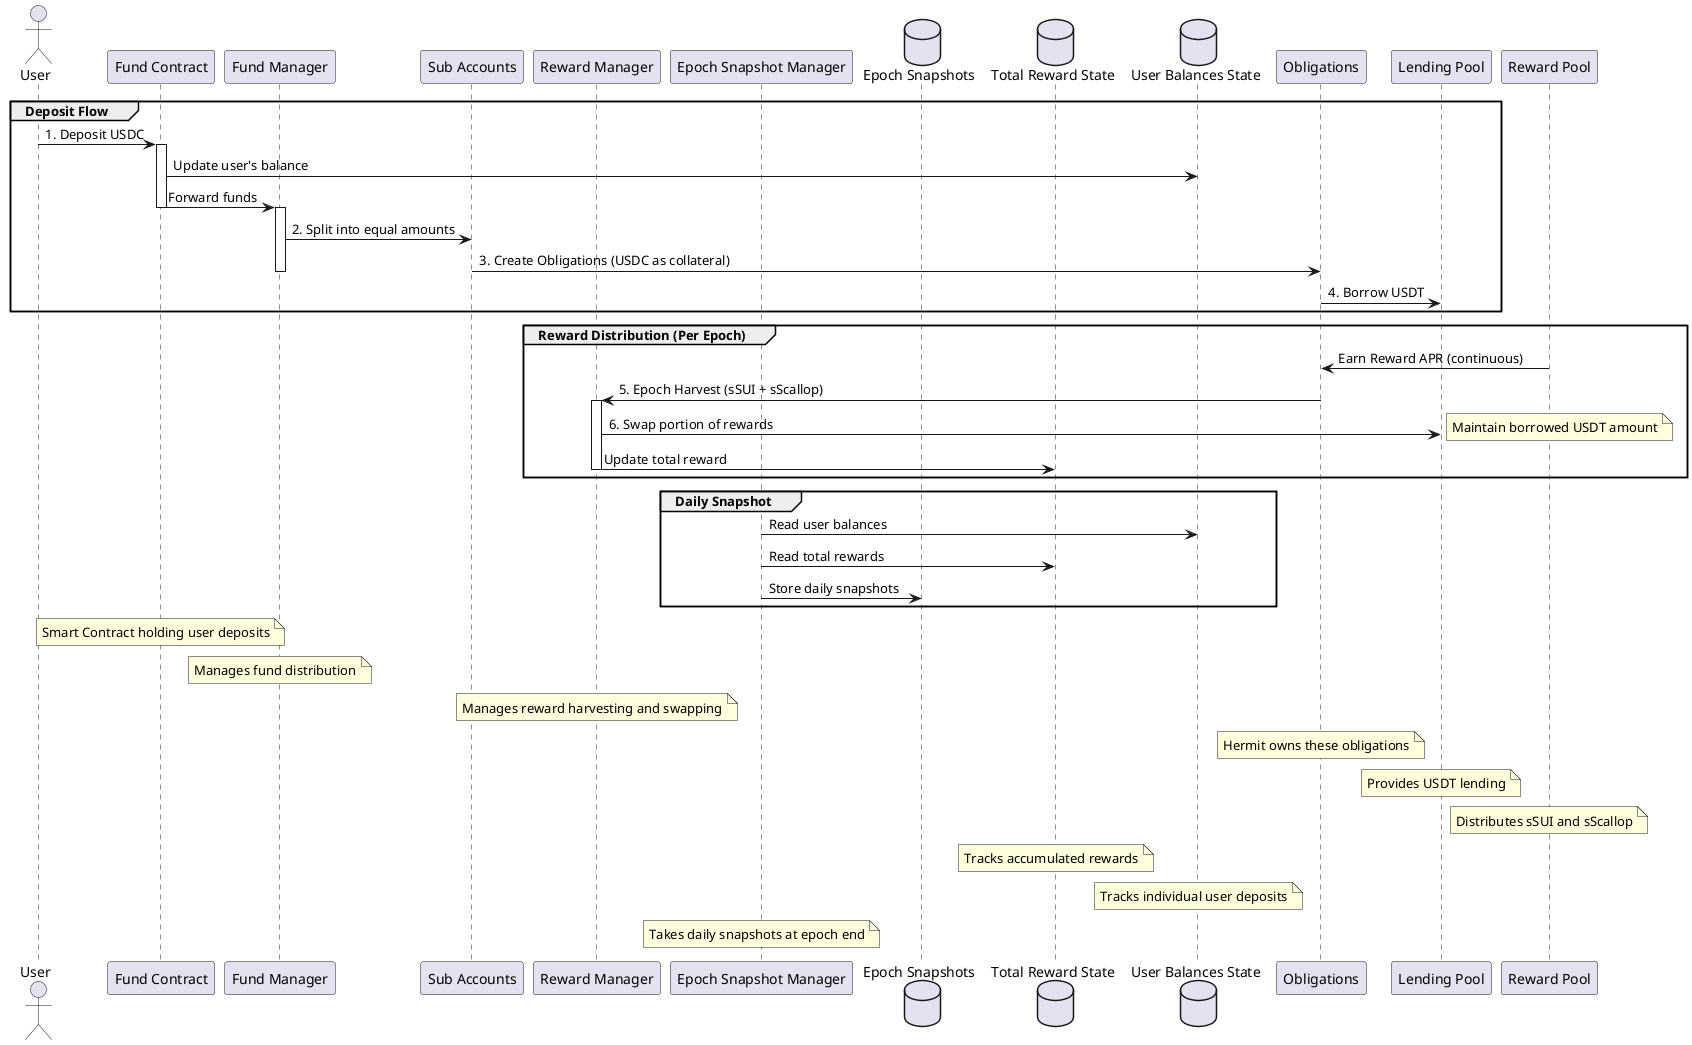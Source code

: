 @startuml Hermit Deposit Flow Sequence

' Define participants
actor User
participant "Fund Contract" as Fund
participant "Fund Manager" as FundManager
participant "Sub Accounts" as SubAccounts
participant "Reward Manager" as RewardManager
participant "Epoch Snapshot Manager" as SnapshotManager
database "Epoch Snapshots" as EpochSnapshots
database "Total Reward State" as TotalReward
database "User Balances State" as UserBalances
participant "Obligations" as Obligations
participant "Lending Pool" as LendingPool
participant "Reward Pool" as RewardPool

' Style
skinparam sequence {
    ParticipantBackgroundColor LightBlue
    ActorBackgroundColor LightGreen
    DatabaseBackgroundColor LightPink
    LifeLineColor Gray
    BorderColor Black
}

' Initial Deposit Flow
group Deposit Flow
    User -> Fund: 1. Deposit USDC
    activate Fund
    
    Fund -> UserBalances: Update user's balance
    Fund -> FundManager: Forward funds
    deactivate Fund
    
    activate FundManager
    FundManager -> SubAccounts: 2. Split into equal amounts
    SubAccounts -> Obligations: 3. Create Obligations (USDC as collateral)
    deactivate FundManager
    
    Obligations -> LendingPool: 4. Borrow USDT
end

' Reward Flow
group Reward Distribution (Per Epoch)
    RewardPool -> Obligations: Earn Reward APR (continuous)
    
    Obligations -> RewardManager: 5. Epoch Harvest (sSUI + sScallop)
    activate RewardManager
    
    RewardManager -> LendingPool: 6. Swap portion of rewards
    note right: Maintain borrowed USDT amount
    
    RewardManager -> TotalReward: Update total reward
    deactivate RewardManager
end

' Snapshot Flow
group Daily Snapshot
    SnapshotManager -> UserBalances: Read user balances
    SnapshotManager -> TotalReward: Read total rewards
    SnapshotManager -> EpochSnapshots: Store daily snapshots
end

' Add notes
note over Fund: Smart Contract holding user deposits
note over FundManager: Manages fund distribution
note over RewardManager: Manages reward harvesting and swapping
note over Obligations: Hermit owns these obligations
note over LendingPool: Provides USDT lending
note over RewardPool: Distributes sSUI and sScallop
note over TotalReward: Tracks accumulated rewards
note over UserBalances: Tracks individual user deposits
note over SnapshotManager: Takes daily snapshots at epoch end

@enduml 
